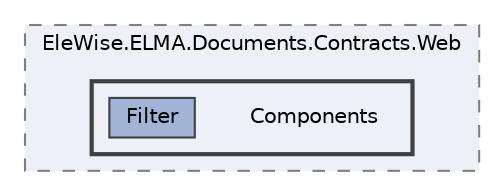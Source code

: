 digraph "Web/Modules/EleWise.ELMA.Documents.Contracts.Web/Components"
{
 // LATEX_PDF_SIZE
  bgcolor="transparent";
  edge [fontname=Helvetica,fontsize=10,labelfontname=Helvetica,labelfontsize=10];
  node [fontname=Helvetica,fontsize=10,shape=box,height=0.2,width=0.4];
  compound=true
  subgraph clusterdir_f34a4f6753ad7b67e94efd1a4b8174ec {
    graph [ bgcolor="#edf0f7", pencolor="grey50", label="EleWise.ELMA.Documents.Contracts.Web", fontname=Helvetica,fontsize=10 style="filled,dashed", URL="dir_f34a4f6753ad7b67e94efd1a4b8174ec.html",tooltip=""]
  subgraph clusterdir_bf8b20c83c00f0629f6b54ae6217dd3a {
    graph [ bgcolor="#edf0f7", pencolor="grey25", label="", fontname=Helvetica,fontsize=10 style="filled,bold", URL="dir_bf8b20c83c00f0629f6b54ae6217dd3a.html",tooltip=""]
    dir_bf8b20c83c00f0629f6b54ae6217dd3a [shape=plaintext, label="Components"];
  dir_f67ccc3fcd877840fb1196af178f763f [label="Filter", fillcolor="#a2b4d6", color="grey25", style="filled", URL="dir_f67ccc3fcd877840fb1196af178f763f.html",tooltip=""];
  }
  }
}
